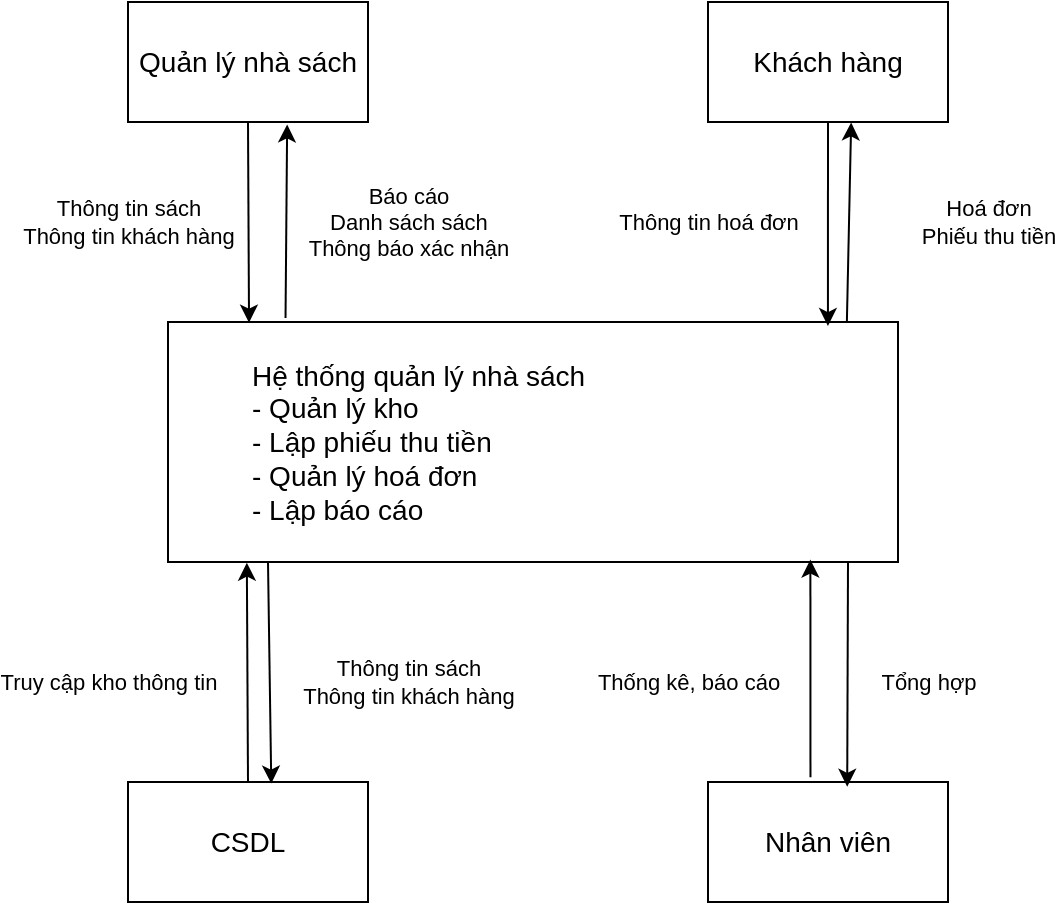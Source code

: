 <mxfile version="22.1.2" type="device">
  <diagram name="Page-1" id="IpBWa-CI9Vp-2R-6NlFa">
    <mxGraphModel dx="1290" dy="621" grid="1" gridSize="10" guides="1" tooltips="1" connect="1" arrows="1" fold="1" page="1" pageScale="1" pageWidth="850" pageHeight="1100" math="0" shadow="0">
      <root>
        <mxCell id="0" />
        <mxCell id="1" parent="0" />
        <mxCell id="PdvTVi5tiXmjWrKpGLCN-1" value="&lt;blockquote style=&quot;margin: 0 0 0 40px; border: none; padding: 0px;&quot;&gt;&lt;font style=&quot;font-size: 14px;&quot;&gt;Hệ thống quản lý nhà sách&lt;br&gt;- Quản lý kho&lt;br&gt;- Lập phiếu thu tiền&lt;br&gt;- Quản lý hoá đơn&lt;br&gt;- Lập báo cáo&lt;/font&gt;&lt;/blockquote&gt;" style="rounded=0;whiteSpace=wrap;html=1;align=left;" vertex="1" parent="1">
          <mxGeometry x="240" y="210" width="365" height="120" as="geometry" />
        </mxCell>
        <mxCell id="PdvTVi5tiXmjWrKpGLCN-2" value="&lt;font style=&quot;font-size: 14px;&quot;&gt;Quản lý nhà sách&lt;/font&gt;" style="rounded=0;whiteSpace=wrap;html=1;" vertex="1" parent="1">
          <mxGeometry x="220" y="50" width="120" height="60" as="geometry" />
        </mxCell>
        <mxCell id="PdvTVi5tiXmjWrKpGLCN-3" value="&lt;font style=&quot;font-size: 14px;&quot;&gt;Khách hàng&lt;/font&gt;" style="rounded=0;whiteSpace=wrap;html=1;" vertex="1" parent="1">
          <mxGeometry x="510" y="50" width="120" height="60" as="geometry" />
        </mxCell>
        <mxCell id="PdvTVi5tiXmjWrKpGLCN-7" value="&lt;font style=&quot;font-size: 14px;&quot;&gt;Nhân viên&lt;/font&gt;" style="rounded=0;whiteSpace=wrap;html=1;" vertex="1" parent="1">
          <mxGeometry x="510" y="440" width="120" height="60" as="geometry" />
        </mxCell>
        <mxCell id="PdvTVi5tiXmjWrKpGLCN-8" value="&lt;font style=&quot;font-size: 14px;&quot;&gt;CSDL&lt;/font&gt;" style="rounded=0;whiteSpace=wrap;html=1;" vertex="1" parent="1">
          <mxGeometry x="220" y="440" width="120" height="60" as="geometry" />
        </mxCell>
        <mxCell id="PdvTVi5tiXmjWrKpGLCN-9" value="" style="endArrow=classic;html=1;rounded=0;exitX=0.5;exitY=1;exitDx=0;exitDy=0;entryX=0.111;entryY=0.003;entryDx=0;entryDy=0;entryPerimeter=0;" edge="1" parent="1" source="PdvTVi5tiXmjWrKpGLCN-2" target="PdvTVi5tiXmjWrKpGLCN-1">
          <mxGeometry width="50" height="50" relative="1" as="geometry">
            <mxPoint x="400" y="360" as="sourcePoint" />
            <mxPoint x="280" y="210" as="targetPoint" />
          </mxGeometry>
        </mxCell>
        <mxCell id="PdvTVi5tiXmjWrKpGLCN-17" value="Thông tin sách&lt;br&gt;Thông tin khách hàng" style="edgeLabel;html=1;align=center;verticalAlign=middle;resizable=0;points=[];" vertex="1" connectable="0" parent="PdvTVi5tiXmjWrKpGLCN-9">
          <mxGeometry x="-0.132" y="-4" relative="1" as="geometry">
            <mxPoint x="-56" y="6" as="offset" />
          </mxGeometry>
        </mxCell>
        <mxCell id="PdvTVi5tiXmjWrKpGLCN-18" value="Báo cáo&lt;br&gt;Danh sách sách&lt;br&gt;Thông báo xác nhận" style="edgeLabel;html=1;align=center;verticalAlign=middle;resizable=0;points=[];" vertex="1" connectable="0" parent="PdvTVi5tiXmjWrKpGLCN-9">
          <mxGeometry x="-0.132" y="-4" relative="1" as="geometry">
            <mxPoint x="84" y="6" as="offset" />
          </mxGeometry>
        </mxCell>
        <mxCell id="PdvTVi5tiXmjWrKpGLCN-19" value="Thông tin hoá đơn" style="edgeLabel;html=1;align=center;verticalAlign=middle;resizable=0;points=[];" vertex="1" connectable="0" parent="PdvTVi5tiXmjWrKpGLCN-9">
          <mxGeometry x="-0.132" y="-4" relative="1" as="geometry">
            <mxPoint x="234" y="6" as="offset" />
          </mxGeometry>
        </mxCell>
        <mxCell id="PdvTVi5tiXmjWrKpGLCN-20" value="Hoá đơn&lt;br&gt;Phiếu thu tiền" style="edgeLabel;html=1;align=center;verticalAlign=middle;resizable=0;points=[];" vertex="1" connectable="0" parent="PdvTVi5tiXmjWrKpGLCN-9">
          <mxGeometry x="-0.132" y="-4" relative="1" as="geometry">
            <mxPoint x="374" y="6" as="offset" />
          </mxGeometry>
        </mxCell>
        <mxCell id="PdvTVi5tiXmjWrKpGLCN-21" value="Truy cập kho thông tin" style="edgeLabel;html=1;align=center;verticalAlign=middle;resizable=0;points=[];" vertex="1" connectable="0" parent="PdvTVi5tiXmjWrKpGLCN-9">
          <mxGeometry x="-0.132" y="-4" relative="1" as="geometry">
            <mxPoint x="-66" y="236" as="offset" />
          </mxGeometry>
        </mxCell>
        <mxCell id="PdvTVi5tiXmjWrKpGLCN-22" value="Thông tin sách&lt;br&gt;Thông tin khách hàng" style="edgeLabel;html=1;align=center;verticalAlign=middle;resizable=0;points=[];" vertex="1" connectable="0" parent="PdvTVi5tiXmjWrKpGLCN-9">
          <mxGeometry x="-0.132" y="-4" relative="1" as="geometry">
            <mxPoint x="84" y="236" as="offset" />
          </mxGeometry>
        </mxCell>
        <mxCell id="PdvTVi5tiXmjWrKpGLCN-23" value="Thống kê, báo cáo" style="edgeLabel;html=1;align=center;verticalAlign=middle;resizable=0;points=[];" vertex="1" connectable="0" parent="PdvTVi5tiXmjWrKpGLCN-9">
          <mxGeometry x="-0.132" y="-4" relative="1" as="geometry">
            <mxPoint x="224" y="236" as="offset" />
          </mxGeometry>
        </mxCell>
        <mxCell id="PdvTVi5tiXmjWrKpGLCN-24" value="Tổng hợp" style="edgeLabel;html=1;align=center;verticalAlign=middle;resizable=0;points=[];" vertex="1" connectable="0" parent="PdvTVi5tiXmjWrKpGLCN-9">
          <mxGeometry x="-0.132" y="-4" relative="1" as="geometry">
            <mxPoint x="344" y="236" as="offset" />
          </mxGeometry>
        </mxCell>
        <mxCell id="PdvTVi5tiXmjWrKpGLCN-10" value="" style="endArrow=classic;html=1;rounded=0;exitX=0.5;exitY=1;exitDx=0;exitDy=0;entryX=0.904;entryY=0.017;entryDx=0;entryDy=0;entryPerimeter=0;" edge="1" parent="1" source="PdvTVi5tiXmjWrKpGLCN-3" target="PdvTVi5tiXmjWrKpGLCN-1">
          <mxGeometry width="50" height="50" relative="1" as="geometry">
            <mxPoint x="569.5" y="110" as="sourcePoint" />
            <mxPoint x="571" y="220" as="targetPoint" />
          </mxGeometry>
        </mxCell>
        <mxCell id="PdvTVi5tiXmjWrKpGLCN-11" value="" style="endArrow=classic;html=1;rounded=0;exitX=0.5;exitY=0;exitDx=0;exitDy=0;entryX=0.108;entryY=1.003;entryDx=0;entryDy=0;entryPerimeter=0;" edge="1" parent="1" source="PdvTVi5tiXmjWrKpGLCN-8" target="PdvTVi5tiXmjWrKpGLCN-1">
          <mxGeometry width="50" height="50" relative="1" as="geometry">
            <mxPoint x="280" y="340" as="sourcePoint" />
            <mxPoint x="280" y="330" as="targetPoint" />
          </mxGeometry>
        </mxCell>
        <mxCell id="PdvTVi5tiXmjWrKpGLCN-12" value="" style="endArrow=classic;html=1;rounded=0;exitX=0.427;exitY=-0.04;exitDx=0;exitDy=0;exitPerimeter=0;entryX=0.88;entryY=0.99;entryDx=0;entryDy=0;entryPerimeter=0;" edge="1" parent="1" source="PdvTVi5tiXmjWrKpGLCN-7" target="PdvTVi5tiXmjWrKpGLCN-1">
          <mxGeometry width="50" height="50" relative="1" as="geometry">
            <mxPoint x="570" y="340" as="sourcePoint" />
            <mxPoint x="580" y="380" as="targetPoint" />
          </mxGeometry>
        </mxCell>
        <mxCell id="PdvTVi5tiXmjWrKpGLCN-13" value="" style="endArrow=classic;html=1;rounded=0;exitX=0.161;exitY=-0.017;exitDx=0;exitDy=0;entryX=0.108;entryY=1.003;entryDx=0;entryDy=0;entryPerimeter=0;exitPerimeter=0;" edge="1" parent="1" source="PdvTVi5tiXmjWrKpGLCN-1">
          <mxGeometry width="50" height="50" relative="1" as="geometry">
            <mxPoint x="300.58" y="221.2" as="sourcePoint" />
            <mxPoint x="299.58" y="111.2" as="targetPoint" />
          </mxGeometry>
        </mxCell>
        <mxCell id="PdvTVi5tiXmjWrKpGLCN-14" value="" style="endArrow=classic;html=1;rounded=0;exitX=0.93;exitY=-0.003;exitDx=0;exitDy=0;exitPerimeter=0;entryX=0.88;entryY=0.99;entryDx=0;entryDy=0;entryPerimeter=0;" edge="1" parent="1" source="PdvTVi5tiXmjWrKpGLCN-1">
          <mxGeometry width="50" height="50" relative="1" as="geometry">
            <mxPoint x="581.58" y="219.2" as="sourcePoint" />
            <mxPoint x="581.58" y="110.2" as="targetPoint" />
          </mxGeometry>
        </mxCell>
        <mxCell id="PdvTVi5tiXmjWrKpGLCN-15" value="" style="endArrow=classic;html=1;rounded=0;exitX=0.5;exitY=1;exitDx=0;exitDy=0;entryX=0.597;entryY=0.013;entryDx=0;entryDy=0;entryPerimeter=0;" edge="1" parent="1" target="PdvTVi5tiXmjWrKpGLCN-8">
          <mxGeometry width="50" height="50" relative="1" as="geometry">
            <mxPoint x="290" y="330" as="sourcePoint" />
            <mxPoint x="291" y="430" as="targetPoint" />
          </mxGeometry>
        </mxCell>
        <mxCell id="PdvTVi5tiXmjWrKpGLCN-16" value="" style="endArrow=classic;html=1;rounded=0;exitX=0.5;exitY=1;exitDx=0;exitDy=0;entryX=0.58;entryY=0.04;entryDx=0;entryDy=0;entryPerimeter=0;" edge="1" parent="1" target="PdvTVi5tiXmjWrKpGLCN-7">
          <mxGeometry width="50" height="50" relative="1" as="geometry">
            <mxPoint x="580" y="330" as="sourcePoint" />
            <mxPoint x="584" y="436" as="targetPoint" />
          </mxGeometry>
        </mxCell>
      </root>
    </mxGraphModel>
  </diagram>
</mxfile>

